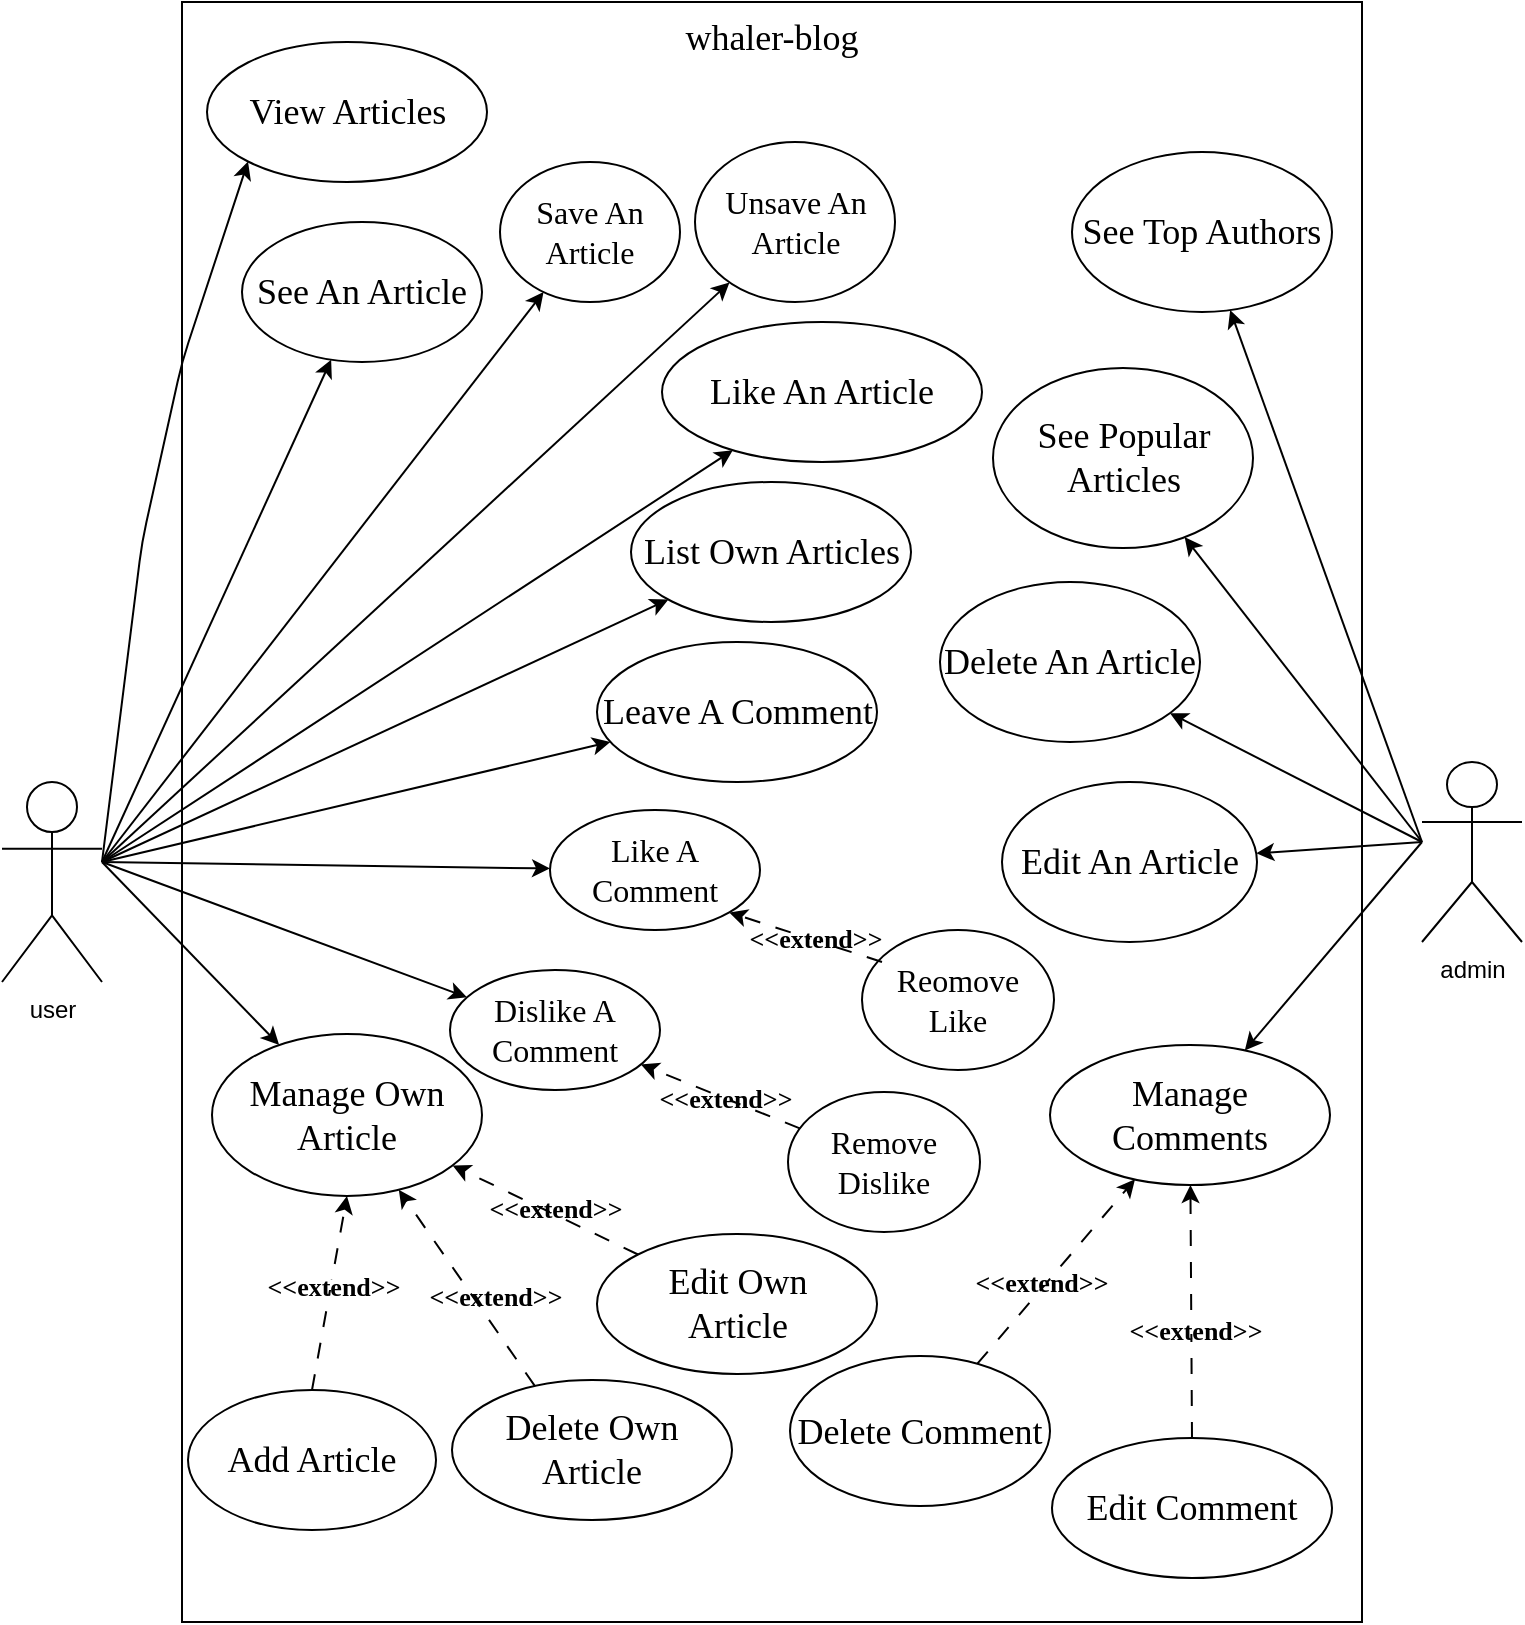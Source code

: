 <mxfile>
    <diagram id="xV7ULe2ISVkiTaGrsRhU" name="Page-1">
        <mxGraphModel dx="990" dy="1078" grid="1" gridSize="10" guides="1" tooltips="1" connect="1" arrows="1" fold="1" page="1" pageScale="1" pageWidth="850" pageHeight="1100" math="0" shadow="0">
            <root>
                <mxCell id="0"/>
                <mxCell id="1" parent="0"/>
                <mxCell id="2" value="whaler-blog" style="rounded=0;fontFamily=Times New Roman;verticalAlign=top;fillColor=default;labelBackgroundColor=none;fontColor=default;fontSize=18;" parent="1" vertex="1">
                    <mxGeometry x="120" y="90" width="590" height="810" as="geometry"/>
                </mxCell>
                <mxCell id="3" value="user" style="shape=umlActor;verticalLabelPosition=bottom;verticalAlign=top;html=1;" parent="1" vertex="1">
                    <mxGeometry x="30" y="480" width="50" height="100" as="geometry"/>
                </mxCell>
                <mxCell id="5" value="&lt;span style=&quot;font-family: &amp;quot;Comic Sans MS&amp;quot;; font-size: 18px;&quot;&gt;Add Article&lt;/span&gt;" style="ellipse;whiteSpace=wrap;html=1;" parent="1" vertex="1">
                    <mxGeometry x="123" y="784" width="124" height="70" as="geometry"/>
                </mxCell>
                <mxCell id="6" value="&lt;span style=&quot;font-family: &amp;quot;Comic Sans MS&amp;quot;; font-size: 18px;&quot;&gt;Edit Own&lt;/span&gt;&lt;br style=&quot;font-family: &amp;quot;Comic Sans MS&amp;quot;; font-size: 18px;&quot;&gt;&lt;span style=&quot;font-family: &amp;quot;Comic Sans MS&amp;quot;; font-size: 18px;&quot;&gt;Article&lt;/span&gt;" style="ellipse;whiteSpace=wrap;html=1;" parent="1" vertex="1">
                    <mxGeometry x="327.5" y="706" width="140" height="70" as="geometry"/>
                </mxCell>
                <mxCell id="7" value="&lt;span style=&quot;font-family: &amp;quot;Comic Sans MS&amp;quot;; font-size: 18px;&quot;&gt;Delete Own&lt;/span&gt;&lt;br style=&quot;font-family: &amp;quot;Comic Sans MS&amp;quot;; font-size: 18px;&quot;&gt;&lt;span style=&quot;font-family: &amp;quot;Comic Sans MS&amp;quot;; font-size: 18px;&quot;&gt;Article&lt;/span&gt;" style="ellipse;whiteSpace=wrap;html=1;" parent="1" vertex="1">
                    <mxGeometry x="255" y="779" width="140" height="70" as="geometry"/>
                </mxCell>
                <mxCell id="8" value="&lt;span style=&quot;font-family: &amp;quot;Comic Sans MS&amp;quot;; font-size: 18px;&quot;&gt;See An Article&lt;/span&gt;" style="ellipse;whiteSpace=wrap;html=1;" parent="1" vertex="1">
                    <mxGeometry x="150" y="200" width="120" height="70" as="geometry"/>
                </mxCell>
                <mxCell id="9" value="&lt;span style=&quot;font-family: &amp;quot;Comic Sans MS&amp;quot;; font-size: 18px;&quot;&gt;View Articles&lt;/span&gt;" style="ellipse;whiteSpace=wrap;html=1;" parent="1" vertex="1">
                    <mxGeometry x="132.5" y="110" width="140" height="70" as="geometry"/>
                </mxCell>
                <mxCell id="10" value="" style="endArrow=classic;html=1;entryX=0;entryY=1;entryDx=0;entryDy=0;" parent="1" target="9" edge="1">
                    <mxGeometry width="50" height="50" relative="1" as="geometry">
                        <mxPoint x="80" y="520" as="sourcePoint"/>
                        <mxPoint x="360" y="560" as="targetPoint"/>
                        <Array as="points">
                            <mxPoint x="100" y="360"/>
                            <mxPoint x="120" y="270"/>
                        </Array>
                    </mxGeometry>
                </mxCell>
                <mxCell id="14" value="" style="endArrow=classic;html=1;" parent="1" target="8" edge="1">
                    <mxGeometry width="50" height="50" relative="1" as="geometry">
                        <mxPoint x="80" y="520" as="sourcePoint"/>
                        <mxPoint x="360" y="560" as="targetPoint"/>
                    </mxGeometry>
                </mxCell>
                <mxCell id="15" value="admin" style="shape=umlActor;verticalLabelPosition=bottom;verticalAlign=top;html=1;" parent="1" vertex="1">
                    <mxGeometry x="740" y="470" width="50" height="90" as="geometry"/>
                </mxCell>
                <mxCell id="16" value="&lt;font style=&quot;font-size: 18px;&quot; face=&quot;Comic Sans MS&quot;&gt;List Own Articles&lt;/font&gt;" style="ellipse;whiteSpace=wrap;html=1;fontSize=19;" parent="1" vertex="1">
                    <mxGeometry x="344.5" y="330" width="140" height="70" as="geometry"/>
                </mxCell>
                <mxCell id="18" value="" style="endArrow=classic;html=1;fontFamily=Comic Sans MS;fontSize=18;" parent="1" target="16" edge="1">
                    <mxGeometry width="50" height="50" relative="1" as="geometry">
                        <mxPoint x="80" y="520" as="sourcePoint"/>
                        <mxPoint x="350" y="490" as="targetPoint"/>
                    </mxGeometry>
                </mxCell>
                <mxCell id="19" value="&lt;font face=&quot;Comic Sans MS&quot;&gt;Like An Article&lt;/font&gt;" style="ellipse;whiteSpace=wrap;html=1;fontFamily=Times New Roman;fontSize=18;" parent="1" vertex="1">
                    <mxGeometry x="360" y="250" width="160" height="70" as="geometry"/>
                </mxCell>
                <mxCell id="20" value="" style="endArrow=classic;html=1;fontFamily=Comic Sans MS;fontSize=18;" parent="1" target="19" edge="1">
                    <mxGeometry width="50" height="50" relative="1" as="geometry">
                        <mxPoint x="80" y="520" as="sourcePoint"/>
                        <mxPoint x="350" y="480" as="targetPoint"/>
                    </mxGeometry>
                </mxCell>
                <mxCell id="21" value="See Top Authors" style="ellipse;whiteSpace=wrap;html=1;fontFamily=Comic Sans MS;fontSize=18;" parent="1" vertex="1">
                    <mxGeometry x="565" y="165" width="130" height="80" as="geometry"/>
                </mxCell>
                <mxCell id="22" value="See Popular Articles" style="ellipse;whiteSpace=wrap;html=1;fontFamily=Comic Sans MS;fontSize=18;" parent="1" vertex="1">
                    <mxGeometry x="525.5" y="273" width="130" height="90" as="geometry"/>
                </mxCell>
                <mxCell id="23" value="Delete An Article" style="ellipse;whiteSpace=wrap;html=1;fontFamily=Comic Sans MS;fontSize=18;" parent="1" vertex="1">
                    <mxGeometry x="499" y="380" width="130" height="80" as="geometry"/>
                </mxCell>
                <mxCell id="25" value="Edit An Article" style="ellipse;whiteSpace=wrap;html=1;fontFamily=Comic Sans MS;fontSize=18;" parent="1" vertex="1">
                    <mxGeometry x="530" y="480" width="127.5" height="80" as="geometry"/>
                </mxCell>
                <mxCell id="26" value="" style="endArrow=classic;html=1;fontFamily=Comic Sans MS;fontSize=18;" parent="1" target="21" edge="1">
                    <mxGeometry width="50" height="50" relative="1" as="geometry">
                        <mxPoint x="740" y="510" as="sourcePoint"/>
                        <mxPoint x="350" y="460" as="targetPoint"/>
                    </mxGeometry>
                </mxCell>
                <mxCell id="27" value="" style="endArrow=classic;html=1;fontFamily=Comic Sans MS;fontSize=18;" parent="1" target="22" edge="1">
                    <mxGeometry width="50" height="50" relative="1" as="geometry">
                        <mxPoint x="740" y="510" as="sourcePoint"/>
                        <mxPoint x="350" y="460" as="targetPoint"/>
                    </mxGeometry>
                </mxCell>
                <mxCell id="28" value="" style="endArrow=classic;html=1;fontFamily=Comic Sans MS;fontSize=18;" parent="1" target="23" edge="1">
                    <mxGeometry width="50" height="50" relative="1" as="geometry">
                        <mxPoint x="740" y="510" as="sourcePoint"/>
                        <mxPoint x="350" y="460" as="targetPoint"/>
                    </mxGeometry>
                </mxCell>
                <mxCell id="29" value="" style="endArrow=classic;html=1;fontFamily=Comic Sans MS;fontSize=18;" parent="1" target="25" edge="1">
                    <mxGeometry width="50" height="50" relative="1" as="geometry">
                        <mxPoint x="740" y="510" as="sourcePoint"/>
                        <mxPoint x="350" y="460" as="targetPoint"/>
                    </mxGeometry>
                </mxCell>
                <mxCell id="32" value="Manage Own Article" style="ellipse;whiteSpace=wrap;html=1;fontFamily=Comic Sans MS;fontSize=18;" parent="1" vertex="1">
                    <mxGeometry x="135" y="606" width="135" height="81" as="geometry"/>
                </mxCell>
                <mxCell id="33" value="" style="endArrow=classic;html=1;fontFamily=Comic Sans MS;fontSize=18;" parent="1" target="32" edge="1">
                    <mxGeometry width="50" height="50" relative="1" as="geometry">
                        <mxPoint x="80" y="520" as="sourcePoint"/>
                        <mxPoint x="350" y="640" as="targetPoint"/>
                    </mxGeometry>
                </mxCell>
                <mxCell id="34" value="" style="endArrow=classic;html=1;fontFamily=Comic Sans MS;fontSize=18;exitX=0.5;exitY=0;exitDx=0;exitDy=0;entryX=0.5;entryY=1;entryDx=0;entryDy=0;dashed=1;dashPattern=8 8;" parent="1" source="5" target="32" edge="1">
                    <mxGeometry width="50" height="50" relative="1" as="geometry">
                        <mxPoint x="300" y="690" as="sourcePoint"/>
                        <mxPoint x="350" y="640" as="targetPoint"/>
                    </mxGeometry>
                </mxCell>
                <mxCell id="35" value="" style="endArrow=classic;html=1;dashed=1;dashPattern=8 8;fontFamily=Comic Sans MS;fontSize=18;exitX=0.295;exitY=0.04;exitDx=0;exitDy=0;exitPerimeter=0;" parent="1" source="7" target="32" edge="1">
                    <mxGeometry width="50" height="50" relative="1" as="geometry">
                        <mxPoint x="300" y="690" as="sourcePoint"/>
                        <mxPoint x="350" y="640" as="targetPoint"/>
                    </mxGeometry>
                </mxCell>
                <mxCell id="36" value="" style="endArrow=classic;html=1;dashed=1;dashPattern=8 8;fontFamily=Comic Sans MS;fontSize=18;exitX=0;exitY=0;exitDx=0;exitDy=0;" parent="1" source="6" target="32" edge="1">
                    <mxGeometry width="50" height="50" relative="1" as="geometry">
                        <mxPoint x="300" y="690" as="sourcePoint"/>
                        <mxPoint x="350" y="640" as="targetPoint"/>
                    </mxGeometry>
                </mxCell>
                <mxCell id="37" value="Manage Comments" style="ellipse;whiteSpace=wrap;html=1;fontFamily=Comic Sans MS;fontSize=18;" parent="1" vertex="1">
                    <mxGeometry x="554" y="611.5" width="140" height="70" as="geometry"/>
                </mxCell>
                <mxCell id="38" value="Delete Comment" style="ellipse;whiteSpace=wrap;html=1;fontFamily=Comic Sans MS;fontSize=18;" parent="1" vertex="1">
                    <mxGeometry x="424" y="767" width="130" height="75" as="geometry"/>
                </mxCell>
                <mxCell id="39" value="Edit Comment" style="ellipse;whiteSpace=wrap;html=1;fontFamily=Comic Sans MS;fontSize=18;" parent="1" vertex="1">
                    <mxGeometry x="555" y="808" width="140" height="70" as="geometry"/>
                </mxCell>
                <mxCell id="40" value="Leave A Comment" style="ellipse;whiteSpace=wrap;html=1;fontFamily=Comic Sans MS;fontSize=18;" parent="1" vertex="1">
                    <mxGeometry x="327.5" y="410" width="140" height="70" as="geometry"/>
                </mxCell>
                <mxCell id="41" value="" style="endArrow=classic;html=1;dashed=1;dashPattern=8 8;fontFamily=Comic Sans MS;fontSize=18;" parent="1" source="38" target="37" edge="1">
                    <mxGeometry width="50" height="50" relative="1" as="geometry">
                        <mxPoint x="300" y="670" as="sourcePoint"/>
                        <mxPoint x="350" y="620" as="targetPoint"/>
                    </mxGeometry>
                </mxCell>
                <mxCell id="42" value="" style="endArrow=classic;html=1;dashed=1;dashPattern=8 8;fontFamily=Comic Sans MS;fontSize=18;exitX=0.5;exitY=0;exitDx=0;exitDy=0;" parent="1" source="39" target="37" edge="1">
                    <mxGeometry width="50" height="50" relative="1" as="geometry">
                        <mxPoint x="300" y="670" as="sourcePoint"/>
                        <mxPoint x="350" y="620" as="targetPoint"/>
                    </mxGeometry>
                </mxCell>
                <mxCell id="43" value="" style="endArrow=classic;html=1;fontFamily=Comic Sans MS;fontSize=18;" parent="1" target="40" edge="1">
                    <mxGeometry width="50" height="50" relative="1" as="geometry">
                        <mxPoint x="80" y="520" as="sourcePoint"/>
                        <mxPoint x="350" y="620" as="targetPoint"/>
                    </mxGeometry>
                </mxCell>
                <mxCell id="44" value="" style="endArrow=classic;html=1;fontFamily=Comic Sans MS;fontSize=18;" parent="1" target="37" edge="1">
                    <mxGeometry width="50" height="50" relative="1" as="geometry">
                        <mxPoint x="740" y="510" as="sourcePoint"/>
                        <mxPoint x="350" y="620" as="targetPoint"/>
                    </mxGeometry>
                </mxCell>
                <mxCell id="45" value="&amp;lt;&amp;lt;extend&amp;gt;&amp;gt;" style="text;align=center;fontStyle=1;verticalAlign=middle;spacingLeft=3;spacingRight=3;strokeColor=none;rotatable=0;points=[[0,0.5],[1,0.5]];portConstraint=eastwest;fontFamily=Comic Sans MS;fontSize=13;fillColor=default;whiteSpace=wrap;html=1;" parent="1" vertex="1">
                    <mxGeometry x="193" y="729" width="5" height="5" as="geometry"/>
                </mxCell>
                <mxCell id="49" value="&amp;lt;&amp;lt;extend&amp;gt;&amp;gt;" style="text;align=center;fontStyle=1;verticalAlign=middle;spacingLeft=3;spacingRight=3;strokeColor=none;rotatable=0;points=[[0,0.5],[1,0.5]];portConstraint=eastwest;fontFamily=Comic Sans MS;fontSize=13;fillColor=default;whiteSpace=wrap;html=1;" parent="1" vertex="1">
                    <mxGeometry x="274" y="734" width="5" height="5" as="geometry"/>
                </mxCell>
                <mxCell id="50" value="&amp;lt;&amp;lt;extend&amp;gt;&amp;gt;" style="text;align=center;fontStyle=1;verticalAlign=middle;spacingLeft=3;spacingRight=3;strokeColor=none;rotatable=0;points=[[0,0.5],[1,0.5]];portConstraint=eastwest;fontFamily=Comic Sans MS;fontSize=13;fillColor=default;whiteSpace=wrap;html=1;" parent="1" vertex="1">
                    <mxGeometry x="304" y="690" width="5" height="5" as="geometry"/>
                </mxCell>
                <mxCell id="52" value="&amp;lt;&amp;lt;extend&amp;gt;&amp;gt;" style="text;align=center;fontStyle=1;verticalAlign=middle;spacingLeft=3;spacingRight=3;strokeColor=none;rotatable=0;points=[[0,0.5],[1,0.5]];portConstraint=eastwest;fontFamily=Comic Sans MS;fontSize=13;fillColor=default;gradientColor=none;whiteSpace=wrap;html=1;" parent="1" vertex="1">
                    <mxGeometry x="547" y="727" width="5" height="5" as="geometry"/>
                </mxCell>
                <mxCell id="53" value="&amp;lt;&amp;lt;extend&amp;gt;&amp;gt;" style="text;align=center;fontStyle=1;verticalAlign=middle;spacingLeft=3;spacingRight=3;strokeColor=none;rotatable=0;points=[[0,0.5],[1,0.5]];portConstraint=eastwest;fontFamily=Comic Sans MS;fontSize=13;fillColor=default;whiteSpace=wrap;html=1;" parent="1" vertex="1">
                    <mxGeometry x="624" y="751" width="5" height="5" as="geometry"/>
                </mxCell>
                <mxCell id="54" value="&lt;font style=&quot;font-size: 16px;&quot; face=&quot;Comic Sans MS&quot;&gt;Like A Comment&lt;/font&gt;" style="ellipse;whiteSpace=wrap;html=1;" parent="1" vertex="1">
                    <mxGeometry x="304" y="494" width="105" height="60" as="geometry"/>
                </mxCell>
                <mxCell id="55" value="&lt;font style=&quot;font-size: 16px;&quot; face=&quot;Comic Sans MS&quot;&gt;Dislike A Comment&lt;/font&gt;" style="ellipse;whiteSpace=wrap;html=1;" parent="1" vertex="1">
                    <mxGeometry x="254" y="574" width="105" height="60" as="geometry"/>
                </mxCell>
                <mxCell id="57" value="" style="endArrow=classic;html=1;fontFamily=Comic Sans MS;fontSize=16;" parent="1" target="55" edge="1">
                    <mxGeometry width="50" height="50" relative="1" as="geometry">
                        <mxPoint x="80" y="520" as="sourcePoint"/>
                        <mxPoint x="240" y="560" as="targetPoint"/>
                    </mxGeometry>
                </mxCell>
                <mxCell id="58" value="" style="endArrow=classic;html=1;fontFamily=Comic Sans MS;fontSize=16;" parent="1" target="54" edge="1">
                    <mxGeometry width="50" height="50" relative="1" as="geometry">
                        <mxPoint x="80" y="520" as="sourcePoint"/>
                        <mxPoint x="240" y="560" as="targetPoint"/>
                    </mxGeometry>
                </mxCell>
                <mxCell id="59" value="Save An Article" style="ellipse;whiteSpace=wrap;html=1;fontFamily=Comic Sans MS;fontSize=16;" parent="1" vertex="1">
                    <mxGeometry x="279" y="170" width="90" height="70" as="geometry"/>
                </mxCell>
                <mxCell id="60" value="Unsave An Article" style="ellipse;whiteSpace=wrap;html=1;fontFamily=Comic Sans MS;fontSize=16;" parent="1" vertex="1">
                    <mxGeometry x="376.5" y="160" width="100" height="80" as="geometry"/>
                </mxCell>
                <mxCell id="62" value="" style="endArrow=classic;html=1;fontFamily=Comic Sans MS;fontSize=16;" parent="1" target="59" edge="1">
                    <mxGeometry width="50" height="50" relative="1" as="geometry">
                        <mxPoint x="80" y="520" as="sourcePoint"/>
                        <mxPoint x="410" y="490" as="targetPoint"/>
                    </mxGeometry>
                </mxCell>
                <mxCell id="63" value="" style="endArrow=classic;html=1;fontFamily=Comic Sans MS;fontSize=16;" parent="1" target="60" edge="1">
                    <mxGeometry width="50" height="50" relative="1" as="geometry">
                        <mxPoint x="80" y="520" as="sourcePoint"/>
                        <mxPoint x="410" y="490" as="targetPoint"/>
                    </mxGeometry>
                </mxCell>
                <mxCell id="69" value="" style="edgeStyle=none;html=1;dashed=1;dashPattern=8 8;fontFamily=Comic Sans MS;fontSize=16;" parent="1" source="66" target="55" edge="1">
                    <mxGeometry relative="1" as="geometry"/>
                </mxCell>
                <mxCell id="65" value="Reomove Like" style="ellipse;whiteSpace=wrap;html=1;fontFamily=Comic Sans MS;fontSize=16;" parent="1" vertex="1">
                    <mxGeometry x="460" y="554" width="96" height="70" as="geometry"/>
                </mxCell>
                <mxCell id="66" value="Remove Dislike" style="ellipse;whiteSpace=wrap;html=1;fontFamily=Comic Sans MS;fontSize=16;" parent="1" vertex="1">
                    <mxGeometry x="423" y="635" width="96" height="70" as="geometry"/>
                </mxCell>
                <mxCell id="68" value="" style="endArrow=classic;html=1;fontFamily=Comic Sans MS;fontSize=16;entryX=1;entryY=1;entryDx=0;entryDy=0;dashed=1;dashPattern=8 8;" parent="1" target="54" edge="1">
                    <mxGeometry width="50" height="50" relative="1" as="geometry">
                        <mxPoint x="470" y="570" as="sourcePoint"/>
                        <mxPoint x="410" y="490" as="targetPoint"/>
                    </mxGeometry>
                </mxCell>
                <mxCell id="71" value="&amp;lt;&amp;lt;extend&amp;gt;&amp;gt;" style="text;align=center;fontStyle=1;verticalAlign=middle;spacingLeft=3;spacingRight=3;strokeColor=none;rotatable=0;points=[[0,0.5],[1,0.5]];portConstraint=eastwest;fontFamily=Comic Sans MS;fontSize=13;fillColor=default;whiteSpace=wrap;html=1;" parent="1" vertex="1">
                    <mxGeometry x="434" y="555" width="5" height="5" as="geometry"/>
                </mxCell>
                <mxCell id="72" value="&amp;lt;&amp;lt;extend&amp;gt;&amp;gt;" style="text;align=center;fontStyle=1;verticalAlign=middle;spacingLeft=3;spacingRight=3;strokeColor=none;rotatable=0;points=[[0,0.5],[1,0.5]];portConstraint=eastwest;fontFamily=Comic Sans MS;fontSize=13;fillColor=default;whiteSpace=wrap;html=1;" parent="1" vertex="1">
                    <mxGeometry x="389" y="635" width="5" height="5" as="geometry"/>
                </mxCell>
            </root>
        </mxGraphModel>
    </diagram>
</mxfile>